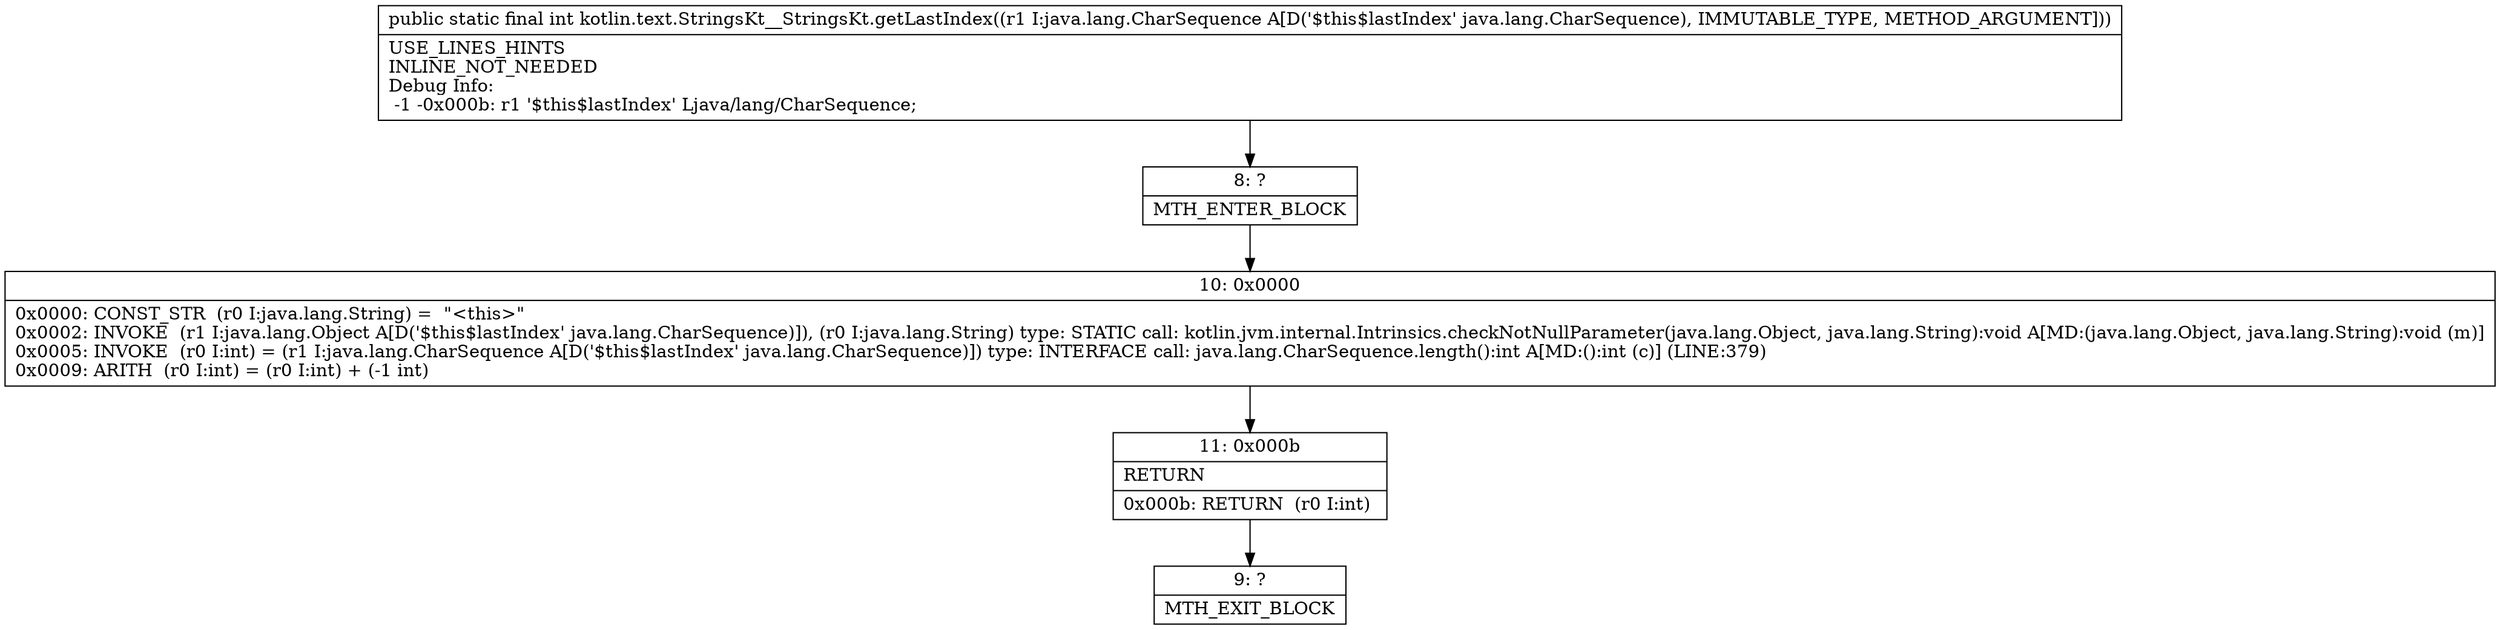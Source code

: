 digraph "CFG forkotlin.text.StringsKt__StringsKt.getLastIndex(Ljava\/lang\/CharSequence;)I" {
Node_8 [shape=record,label="{8\:\ ?|MTH_ENTER_BLOCK\l}"];
Node_10 [shape=record,label="{10\:\ 0x0000|0x0000: CONST_STR  (r0 I:java.lang.String) =  \"\<this\>\" \l0x0002: INVOKE  (r1 I:java.lang.Object A[D('$this$lastIndex' java.lang.CharSequence)]), (r0 I:java.lang.String) type: STATIC call: kotlin.jvm.internal.Intrinsics.checkNotNullParameter(java.lang.Object, java.lang.String):void A[MD:(java.lang.Object, java.lang.String):void (m)]\l0x0005: INVOKE  (r0 I:int) = (r1 I:java.lang.CharSequence A[D('$this$lastIndex' java.lang.CharSequence)]) type: INTERFACE call: java.lang.CharSequence.length():int A[MD:():int (c)] (LINE:379)\l0x0009: ARITH  (r0 I:int) = (r0 I:int) + (\-1 int) \l}"];
Node_11 [shape=record,label="{11\:\ 0x000b|RETURN\l|0x000b: RETURN  (r0 I:int) \l}"];
Node_9 [shape=record,label="{9\:\ ?|MTH_EXIT_BLOCK\l}"];
MethodNode[shape=record,label="{public static final int kotlin.text.StringsKt__StringsKt.getLastIndex((r1 I:java.lang.CharSequence A[D('$this$lastIndex' java.lang.CharSequence), IMMUTABLE_TYPE, METHOD_ARGUMENT]))  | USE_LINES_HINTS\lINLINE_NOT_NEEDED\lDebug Info:\l  \-1 \-0x000b: r1 '$this$lastIndex' Ljava\/lang\/CharSequence;\l}"];
MethodNode -> Node_8;Node_8 -> Node_10;
Node_10 -> Node_11;
Node_11 -> Node_9;
}

